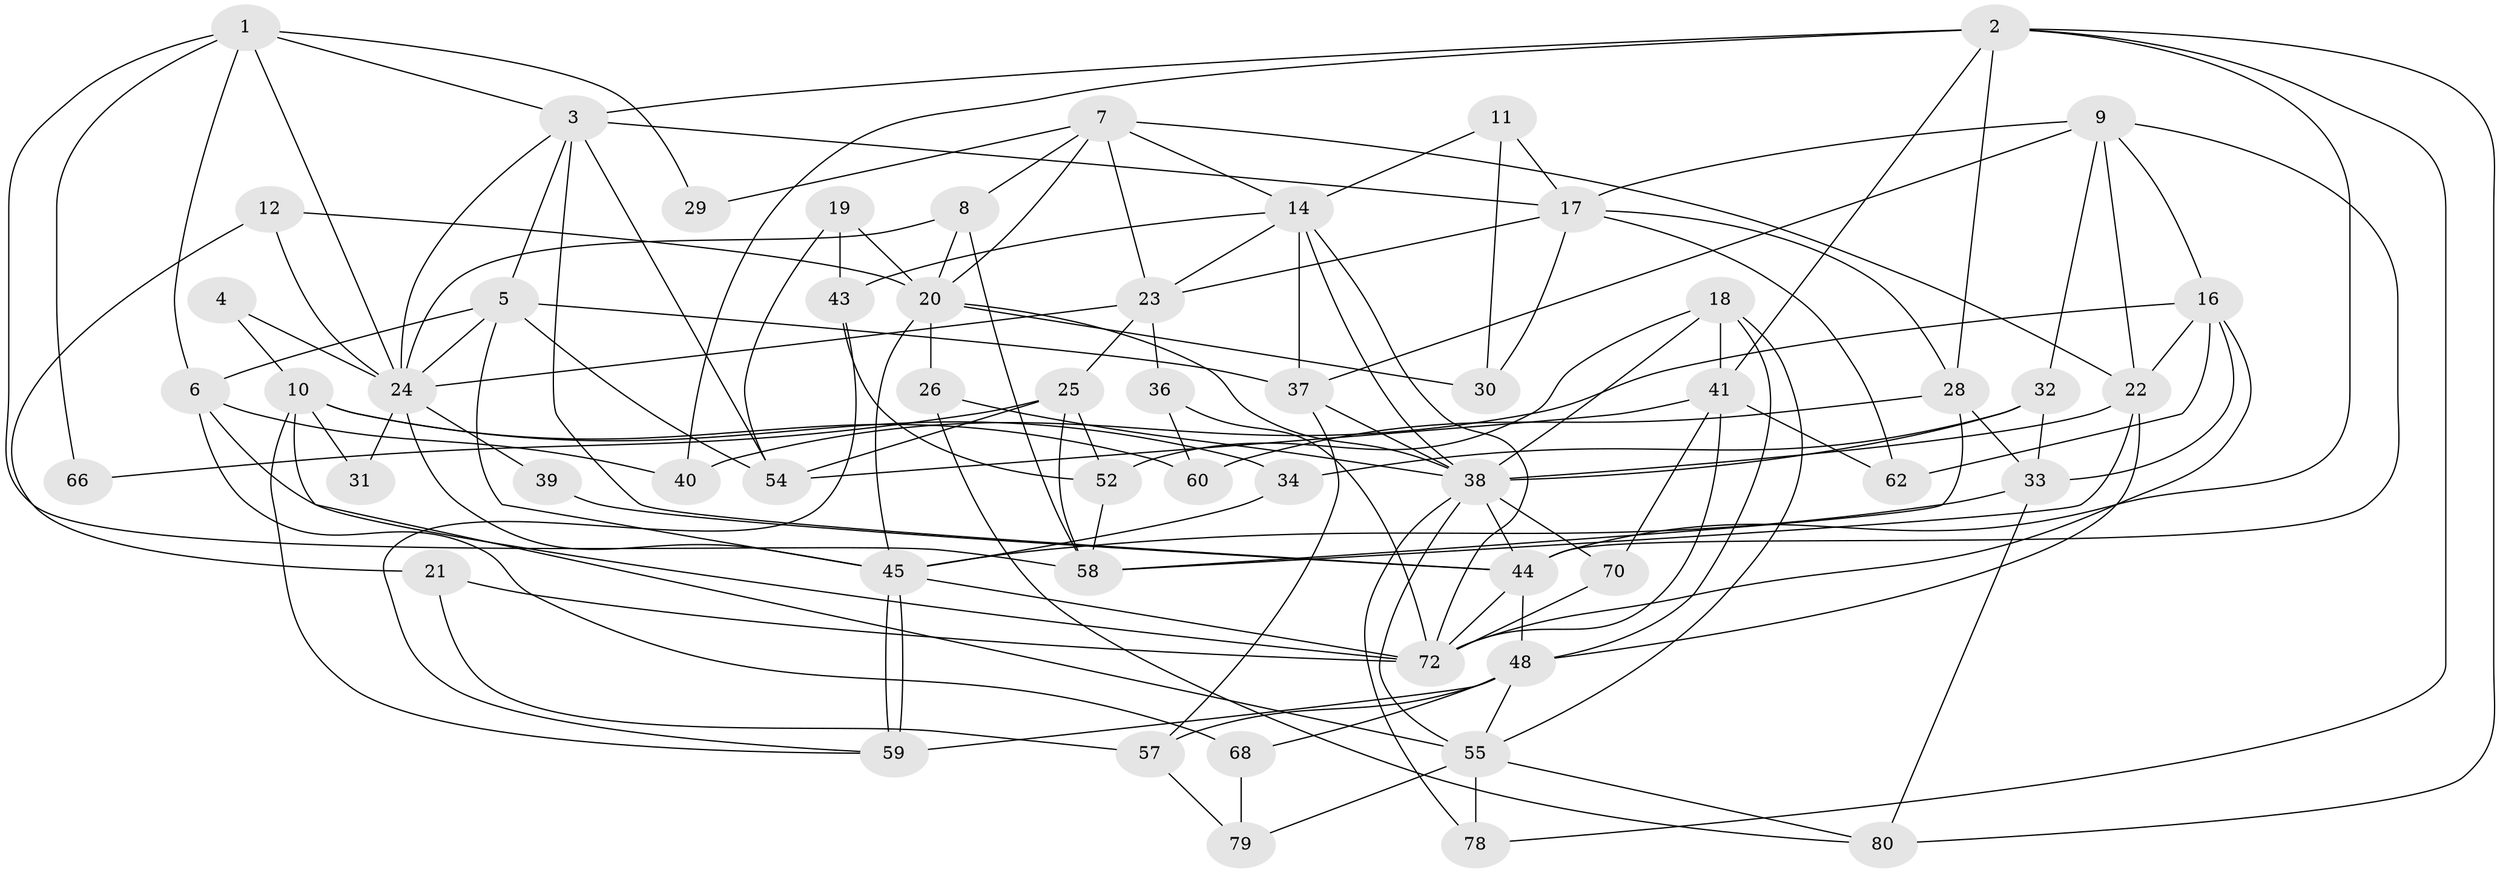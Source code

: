 // Generated by graph-tools (version 1.1) at 2025/23/03/03/25 07:23:56]
// undirected, 56 vertices, 137 edges
graph export_dot {
graph [start="1"]
  node [color=gray90,style=filled];
  1 [super="+13"];
  2 [super="+81"];
  3 [super="+47"];
  4;
  5;
  6 [super="+27"];
  7 [super="+15"];
  8 [super="+53"];
  9 [super="+74"];
  10 [super="+71"];
  11;
  12;
  14 [super="+35"];
  16;
  17;
  18;
  19;
  20 [super="+51"];
  21;
  22 [super="+67"];
  23 [super="+76"];
  24 [super="+46"];
  25;
  26;
  28;
  29;
  30;
  31;
  32;
  33 [super="+69"];
  34;
  36;
  37 [super="+42"];
  38 [super="+73"];
  39;
  40;
  41 [super="+49"];
  43;
  44 [super="+50"];
  45 [super="+61"];
  48 [super="+56"];
  52;
  54 [super="+64"];
  55 [super="+63"];
  57 [super="+65"];
  58;
  59 [super="+75"];
  60;
  62;
  66;
  68;
  70;
  72 [super="+77"];
  78;
  79;
  80;
  1 -- 58;
  1 -- 3;
  1 -- 66;
  1 -- 29;
  1 -- 6;
  1 -- 24;
  2 -- 28;
  2 -- 41;
  2 -- 80;
  2 -- 3;
  2 -- 40;
  2 -- 44;
  2 -- 78;
  3 -- 5;
  3 -- 44;
  3 -- 24;
  3 -- 17;
  3 -- 54;
  4 -- 10;
  4 -- 24;
  5 -- 45;
  5 -- 6;
  5 -- 24;
  5 -- 37;
  5 -- 54;
  6 -- 68;
  6 -- 40;
  6 -- 72;
  7 -- 8;
  7 -- 23;
  7 -- 22;
  7 -- 29;
  7 -- 14;
  7 -- 20;
  8 -- 20;
  8 -- 58;
  8 -- 24;
  9 -- 37;
  9 -- 44;
  9 -- 32;
  9 -- 16;
  9 -- 17;
  9 -- 22;
  10 -- 31;
  10 -- 34;
  10 -- 60;
  10 -- 59;
  10 -- 55;
  11 -- 14;
  11 -- 17;
  11 -- 30;
  12 -- 20;
  12 -- 21;
  12 -- 24;
  14 -- 43;
  14 -- 23;
  14 -- 72;
  14 -- 38;
  14 -- 37;
  16 -- 33;
  16 -- 72;
  16 -- 40;
  16 -- 62;
  16 -- 22;
  17 -- 30;
  17 -- 62;
  17 -- 28;
  17 -- 23;
  18 -- 38;
  18 -- 41;
  18 -- 48;
  18 -- 52;
  18 -- 55;
  19 -- 43;
  19 -- 54;
  19 -- 20;
  20 -- 26;
  20 -- 45;
  20 -- 30;
  20 -- 38;
  21 -- 72;
  21 -- 57;
  22 -- 58;
  22 -- 48;
  22 -- 38;
  23 -- 24;
  23 -- 36;
  23 -- 25;
  24 -- 39;
  24 -- 45;
  24 -- 31;
  25 -- 58;
  25 -- 52;
  25 -- 66;
  25 -- 54;
  26 -- 38;
  26 -- 80;
  28 -- 58;
  28 -- 60;
  28 -- 33;
  32 -- 33;
  32 -- 34;
  32 -- 38;
  33 -- 80;
  33 -- 45;
  34 -- 45;
  36 -- 72;
  36 -- 60;
  37 -- 38;
  37 -- 57;
  38 -- 44;
  38 -- 70;
  38 -- 78;
  38 -- 55;
  39 -- 44;
  41 -- 72;
  41 -- 62;
  41 -- 54;
  41 -- 70;
  43 -- 52;
  43 -- 59;
  44 -- 72;
  44 -- 48;
  45 -- 59;
  45 -- 59;
  45 -- 72;
  48 -- 68;
  48 -- 55;
  48 -- 57;
  48 -- 59;
  52 -- 58;
  55 -- 78;
  55 -- 79;
  55 -- 80;
  57 -- 79;
  68 -- 79;
  70 -- 72;
}
